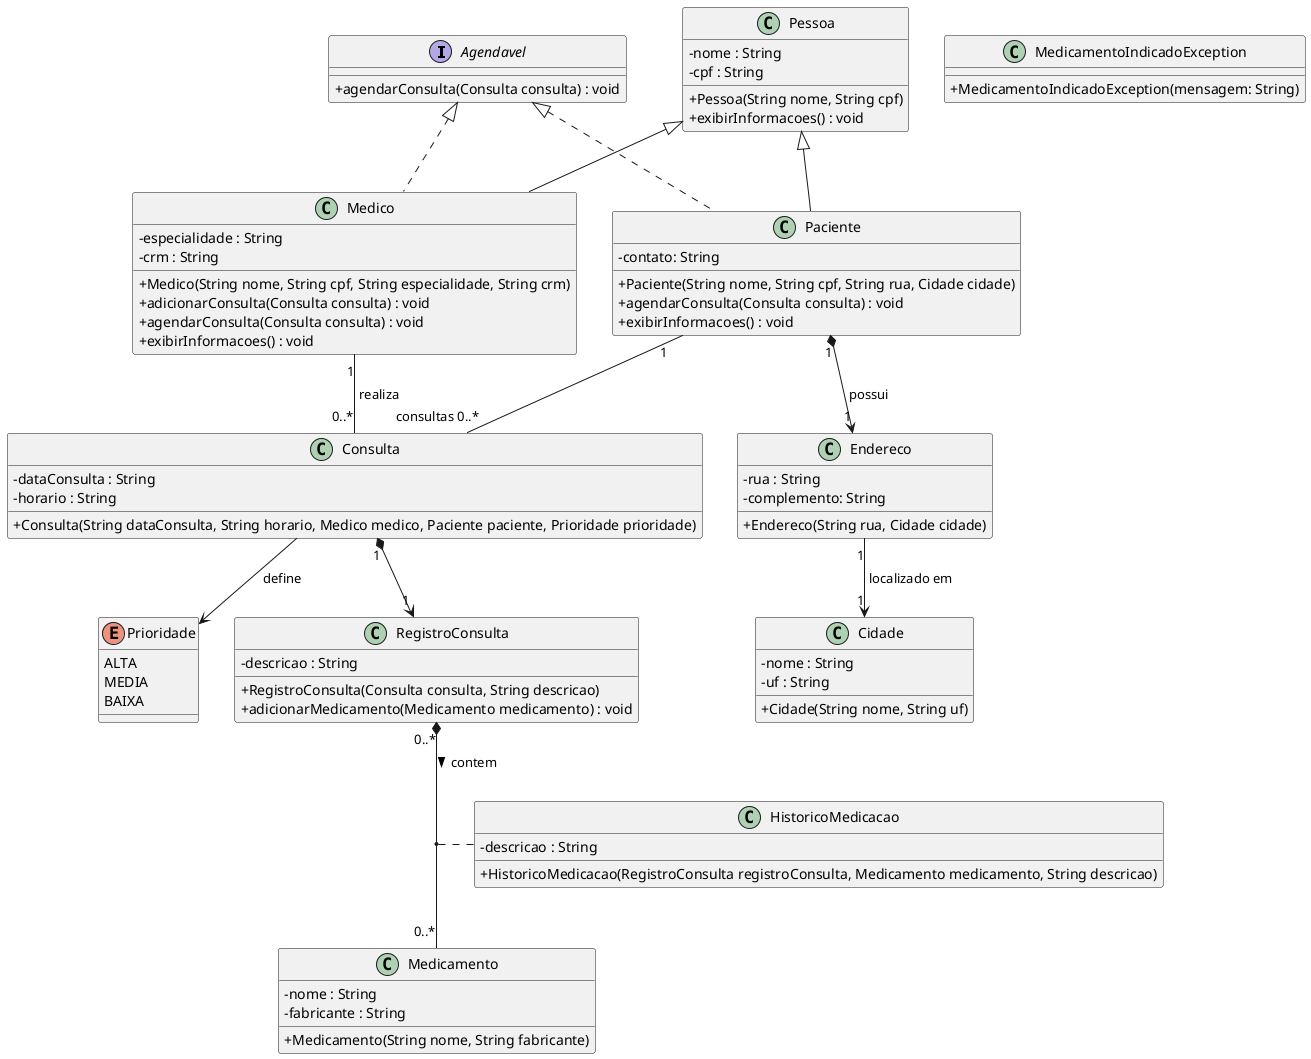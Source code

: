 @startuml
skinparam classAttributeIconSize 0

interface Agendavel {
    + agendarConsulta(Consulta consulta) : void
}

class Pessoa {
    - nome : String
    - cpf : String
    + Pessoa(String nome, String cpf)
    + exibirInformacoes() : void
}

class Medico {
    - especialidade : String
    - crm : String
    + Medico(String nome, String cpf, String especialidade, String crm)
    + adicionarConsulta(Consulta consulta) : void
    + agendarConsulta(Consulta consulta) : void
    + exibirInformacoes() : void
}

class Paciente {
    - contato: String
    + Paciente(String nome, String cpf, String rua, Cidade cidade)
    + agendarConsulta(Consulta consulta) : void
    + exibirInformacoes() : void
}

class Endereco {
    - rua : String
    - complemento: String
    + Endereco(String rua, Cidade cidade)
}

class Cidade {
    - nome : String
    - uf : String
    + Cidade(String nome, String uf)
}

class Consulta {
    - dataConsulta : String
    - horario : String
    + Consulta(String dataConsulta, String horario, Medico medico, Paciente paciente, Prioridade prioridade)
}

class RegistroConsulta {
    - descricao : String
    + RegistroConsulta(Consulta consulta, String descricao)
    + adicionarMedicamento(Medicamento medicamento) : void
}

class Medicamento {
    - nome : String
    - fabricante : String
    + Medicamento(String nome, String fabricante)
}

class HistoricoMedicacao {
    - descricao : String
    + HistoricoMedicacao(RegistroConsulta registroConsulta, Medicamento medicamento, String descricao)
}

' Classe de exceção para medicamentos indicados
class MedicamentoIndicadoException {
    + MedicamentoIndicadoException(mensagem: String)
}

enum Prioridade {
    ALTA
    MEDIA
    BAIXA
}

Pessoa <|-- Medico
Pessoa <|-- Paciente
Paciente "1" -- "consultas 0..*" Consulta
Consulta --> Prioridade : " define"
Paciente "1" *--> "1" Endereco : " possui"
Endereco "1" --> "1" Cidade : " localizado em"
Medico "1" -- "0..*" Consulta : " realiza"
Consulta "1" *--> "1" RegistroConsulta
RegistroConsulta "0..*" *-- "0..*" Medicamento : contem >
(RegistroConsulta, Medicamento) .. HistoricoMedicacao
Agendavel <|.. Medico
Agendavel <|.. Paciente
@enduml
